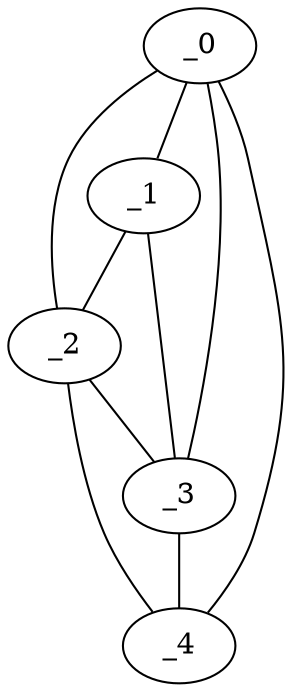graph "obj4__195.gxl" {
	_0	 [x=45,
		y=22];
	_1	 [x=55,
		y=24];
	_0 -- _1	 [valence=2];
	_2	 [x=64,
		y=27];
	_0 -- _2	 [valence=1];
	_3	 [x=88,
		y=24];
	_0 -- _3	 [valence=1];
	_4	 [x=92,
		y=43];
	_0 -- _4	 [valence=1];
	_1 -- _2	 [valence=2];
	_1 -- _3	 [valence=1];
	_2 -- _3	 [valence=2];
	_2 -- _4	 [valence=1];
	_3 -- _4	 [valence=1];
}
